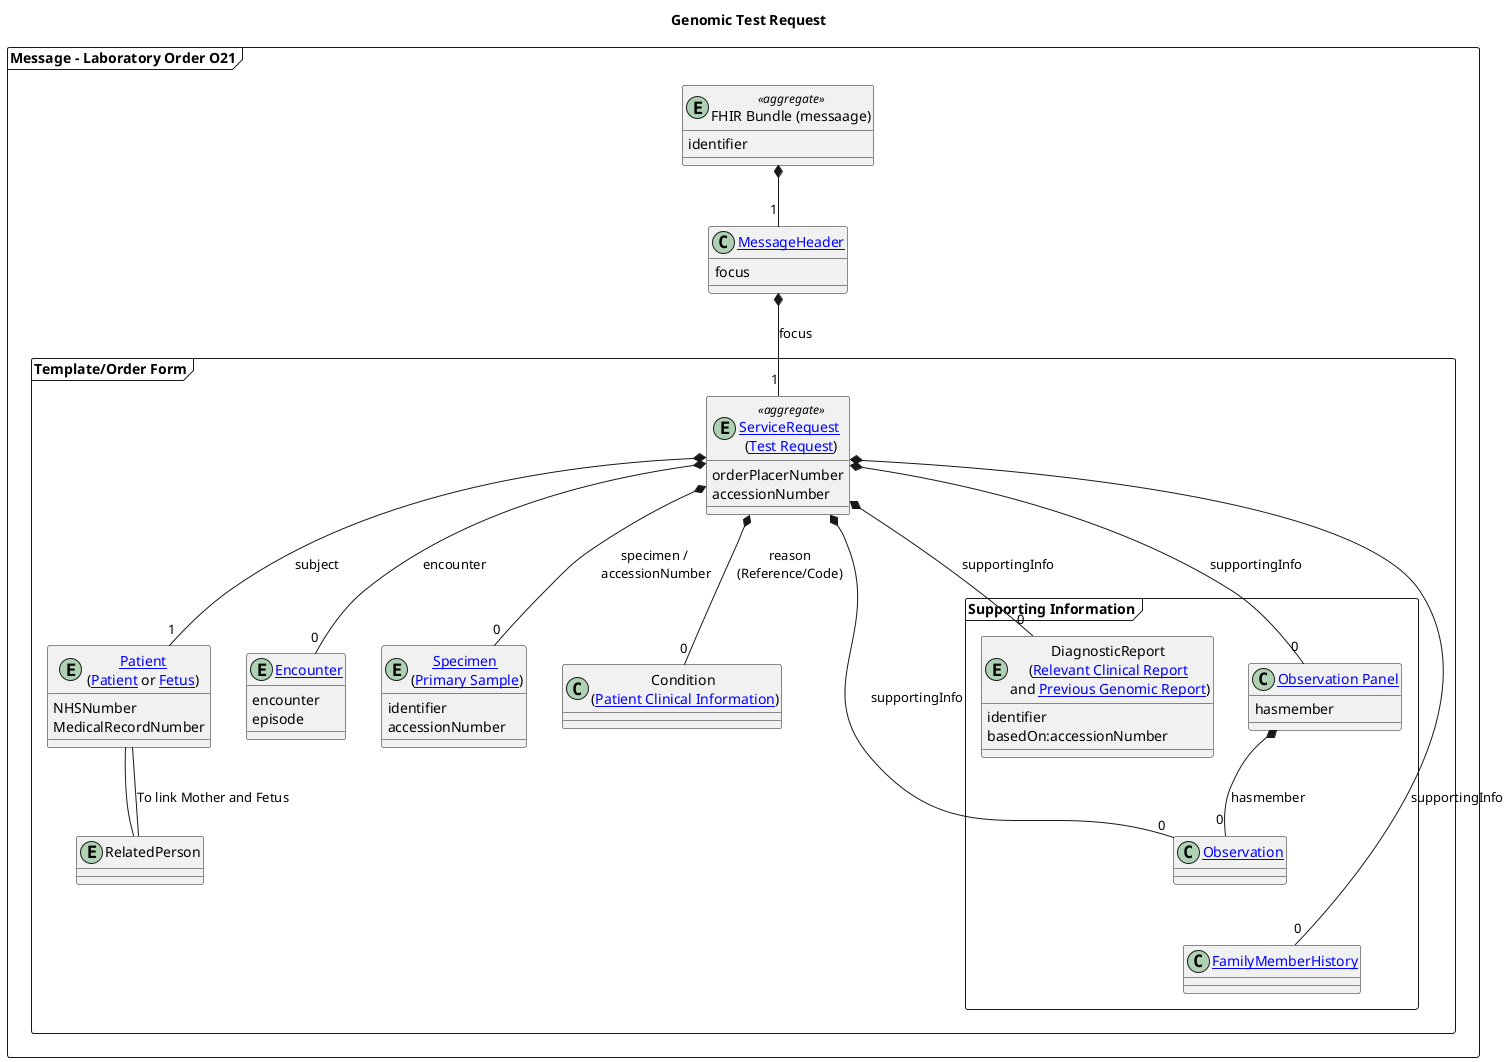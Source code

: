 @startuml

skinparam svgDimensionStyle false

title "Genomic Test Request"

frame "Message - Laboratory Order O21" as Message {
entity "FHIR Bundle (messaage)" as oml <<aggregate>> {
identifier
}

class "[[StructureDefinition-MessageHeader.html MessageHeader]]" as MSH {
 focus
}

  frame "Template/Order Form" as Composition {
    entity "[[StructureDefinition-Patient.html Patient]]\n([[https://simplifier.net/guide/fhir-genomics-implementation-guide/Home/Design/Clinicalheadings#Patient Patient]] or [[https://simplifier.net/guide/fhir-genomics-implementation-guide/Home/Design/Clinicalheadings#Fetus Fetus]])" as PID {
    NHSNumber
    MedicalRecordNumber
    }

    entity "[[StructureDefinition-Encounter.html Encounter]]" as PV1 {
    encounter
    episode
    }

    entity "[[StructureDefinition-ServiceRequest.html ServiceRequest]] \n([[https://simplifier.net/guide/fhir-genomics-implementation-guide/Home/Design/Clinicalheadings#Test-Request Test Request]])" as ORC <<aggregate>> {
    orderPlacerNumber
    accessionNumber
    }

    entity "[[StructureDefinition-Specimen.html Specimen]] \n([[https://simplifier.net/guide/fhir-genomics-implementation-guide/Home/Design/Clinicalheadings#Primary-Sample Primary Sample]])" as SPM {
    identifier
    accessionNumber
    }

    class "Condition \n([[https://simplifier.net/guide/fhir-genomics-implementation-guide/Home/Design/Clinicalheadings#Patient-Clinical-Information Patient Clinical Information]])" as DG1

    entity "RelatedPerson" as NK1

    frame "Supporting Information" as supportingInfo {

    entity "DiagnosticReport \n([[https://simplifier.net/guide/fhir-genomics-implementation-guide/Home/Design/Clinicalheadings#Relevant-Clinical-Report Relevant Clinical Report]] \nand [[https://simplifier.net/guide/fhir-genomics-implementation-guide/Home/Design/Clinicalheadings#Previous-Genomic-Report Previous Genomic Report]])" as OBX {
      identifier
      basedOn:accessionNumber
    }


      class "[[StructureDefinition-Observation.html Observation]]" as OBX1 {
      }


      class "[[StructureDefinition-Observation-Panel.html Observation Panel]]" as panel {
      hasmember
      }

      class "[[StructureDefinition-FamilyMemberHistory.html FamilyMemberHistory]]" as family {

      }



    panel *-d- "0" OBX1: hasmember

    OBX1 -d[hidden]- family

 }
}

oml *-d- "1" MSH
MSH *-d- "1" ORC: focus
ORC *-- "0" SPM : specimen /\n accessionNumber
ORC *-- "1" PID : subject
ORC *-- "0" PV1 : encounter
ORC *-- "0" DG1 : reason\n(Reference/Code)
ORC *-- "0" OBX: supportingInfo
ORC *-- "0" OBX1: supportingInfo
ORC *-- "0" panel: supportingInfo
ORC *-- "0" family: supportingInfo

NK1 -- PID : To link Mother and Fetus
PID -- NK1

@enduml
